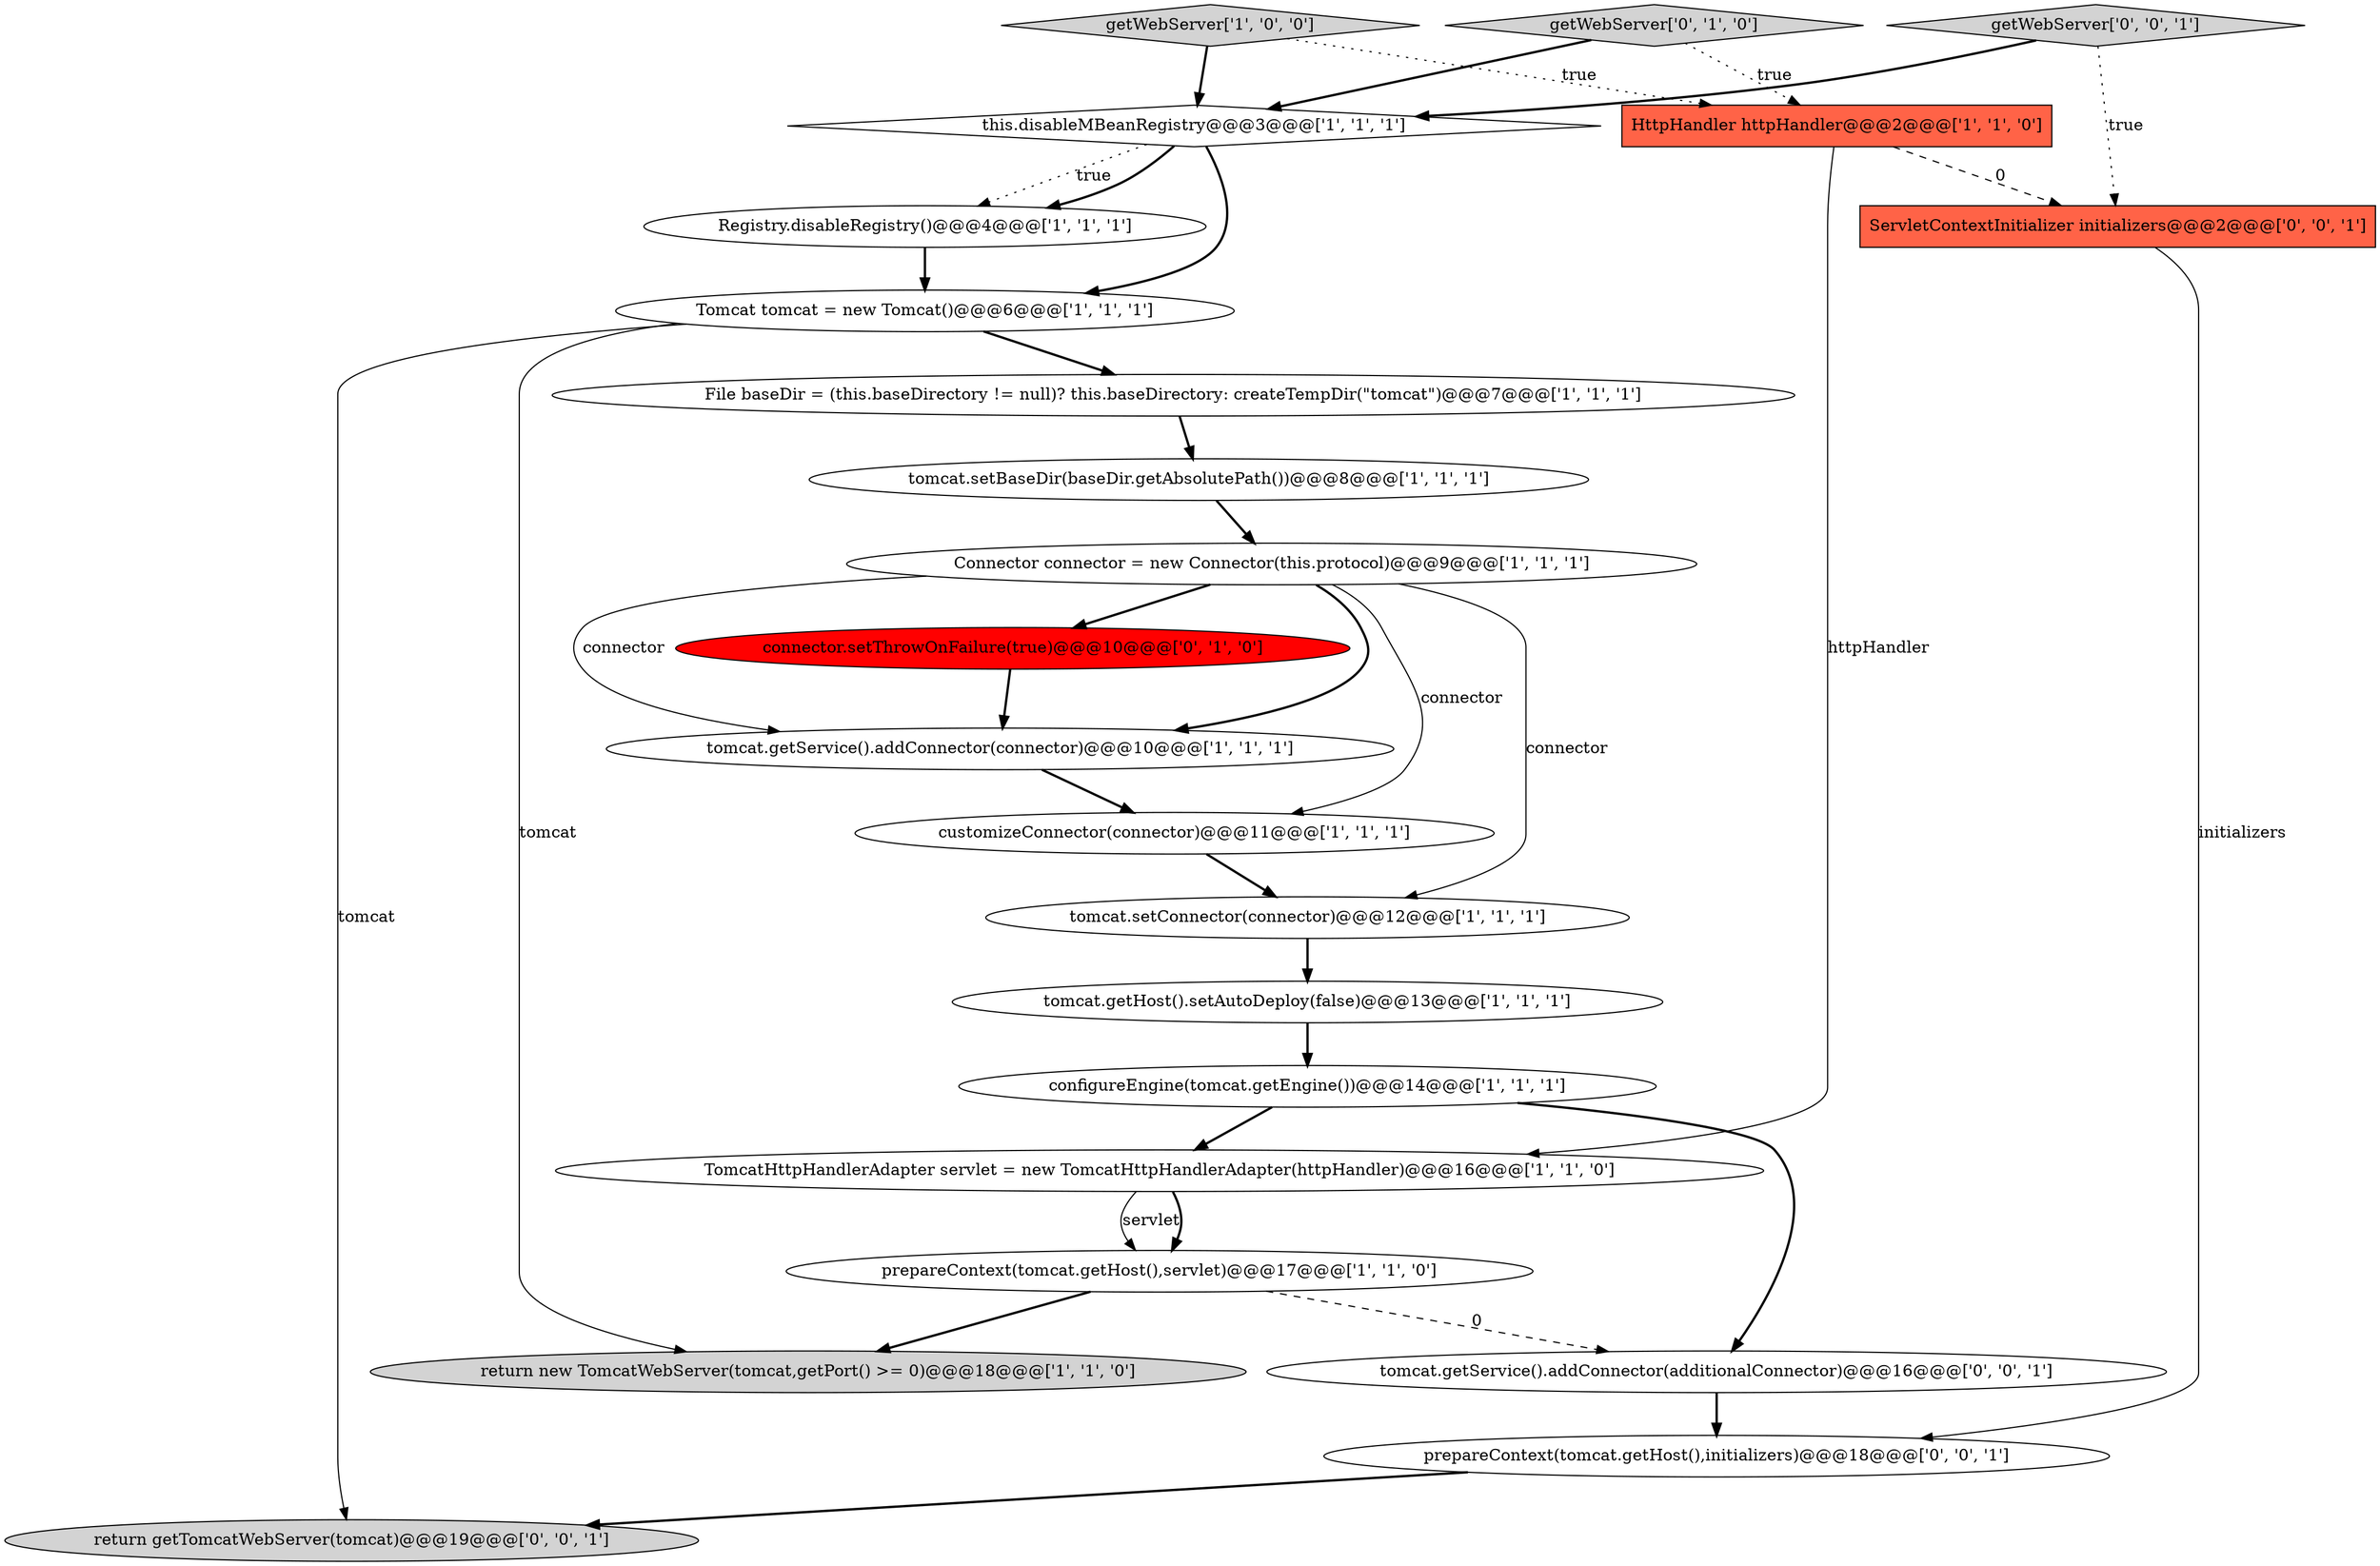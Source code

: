 digraph {
3 [style = filled, label = "Tomcat tomcat = new Tomcat()@@@6@@@['1', '1', '1']", fillcolor = white, shape = ellipse image = "AAA0AAABBB1BBB"];
9 [style = filled, label = "Registry.disableRegistry()@@@4@@@['1', '1', '1']", fillcolor = white, shape = ellipse image = "AAA0AAABBB1BBB"];
22 [style = filled, label = "prepareContext(tomcat.getHost(),initializers)@@@18@@@['0', '0', '1']", fillcolor = white, shape = ellipse image = "AAA0AAABBB3BBB"];
7 [style = filled, label = "this.disableMBeanRegistry@@@3@@@['1', '1', '1']", fillcolor = white, shape = diamond image = "AAA0AAABBB1BBB"];
2 [style = filled, label = "tomcat.setConnector(connector)@@@12@@@['1', '1', '1']", fillcolor = white, shape = ellipse image = "AAA0AAABBB1BBB"];
16 [style = filled, label = "getWebServer['0', '1', '0']", fillcolor = lightgray, shape = diamond image = "AAA0AAABBB2BBB"];
15 [style = filled, label = "prepareContext(tomcat.getHost(),servlet)@@@17@@@['1', '1', '0']", fillcolor = white, shape = ellipse image = "AAA0AAABBB1BBB"];
6 [style = filled, label = "getWebServer['1', '0', '0']", fillcolor = lightgray, shape = diamond image = "AAA0AAABBB1BBB"];
10 [style = filled, label = "return new TomcatWebServer(tomcat,getPort() >= 0)@@@18@@@['1', '1', '0']", fillcolor = lightgray, shape = ellipse image = "AAA0AAABBB1BBB"];
12 [style = filled, label = "tomcat.setBaseDir(baseDir.getAbsolutePath())@@@8@@@['1', '1', '1']", fillcolor = white, shape = ellipse image = "AAA0AAABBB1BBB"];
14 [style = filled, label = "HttpHandler httpHandler@@@2@@@['1', '1', '0']", fillcolor = tomato, shape = box image = "AAA0AAABBB1BBB"];
0 [style = filled, label = "TomcatHttpHandlerAdapter servlet = new TomcatHttpHandlerAdapter(httpHandler)@@@16@@@['1', '1', '0']", fillcolor = white, shape = ellipse image = "AAA0AAABBB1BBB"];
13 [style = filled, label = "File baseDir = (this.baseDirectory != null)? this.baseDirectory: createTempDir(\"tomcat\")@@@7@@@['1', '1', '1']", fillcolor = white, shape = ellipse image = "AAA0AAABBB1BBB"];
17 [style = filled, label = "connector.setThrowOnFailure(true)@@@10@@@['0', '1', '0']", fillcolor = red, shape = ellipse image = "AAA1AAABBB2BBB"];
5 [style = filled, label = "Connector connector = new Connector(this.protocol)@@@9@@@['1', '1', '1']", fillcolor = white, shape = ellipse image = "AAA0AAABBB1BBB"];
21 [style = filled, label = "tomcat.getService().addConnector(additionalConnector)@@@16@@@['0', '0', '1']", fillcolor = white, shape = ellipse image = "AAA0AAABBB3BBB"];
19 [style = filled, label = "ServletContextInitializer initializers@@@2@@@['0', '0', '1']", fillcolor = tomato, shape = box image = "AAA0AAABBB3BBB"];
1 [style = filled, label = "tomcat.getService().addConnector(connector)@@@10@@@['1', '1', '1']", fillcolor = white, shape = ellipse image = "AAA0AAABBB1BBB"];
20 [style = filled, label = "getWebServer['0', '0', '1']", fillcolor = lightgray, shape = diamond image = "AAA0AAABBB3BBB"];
4 [style = filled, label = "tomcat.getHost().setAutoDeploy(false)@@@13@@@['1', '1', '1']", fillcolor = white, shape = ellipse image = "AAA0AAABBB1BBB"];
11 [style = filled, label = "customizeConnector(connector)@@@11@@@['1', '1', '1']", fillcolor = white, shape = ellipse image = "AAA0AAABBB1BBB"];
8 [style = filled, label = "configureEngine(tomcat.getEngine())@@@14@@@['1', '1', '1']", fillcolor = white, shape = ellipse image = "AAA0AAABBB1BBB"];
18 [style = filled, label = "return getTomcatWebServer(tomcat)@@@19@@@['0', '0', '1']", fillcolor = lightgray, shape = ellipse image = "AAA0AAABBB3BBB"];
5->11 [style = solid, label="connector"];
15->10 [style = bold, label=""];
12->5 [style = bold, label=""];
17->1 [style = bold, label=""];
0->15 [style = solid, label="servlet"];
16->7 [style = bold, label=""];
15->21 [style = dashed, label="0"];
7->9 [style = dotted, label="true"];
5->17 [style = bold, label=""];
14->0 [style = solid, label="httpHandler"];
2->4 [style = bold, label=""];
11->2 [style = bold, label=""];
7->3 [style = bold, label=""];
0->15 [style = bold, label=""];
1->11 [style = bold, label=""];
8->0 [style = bold, label=""];
7->9 [style = bold, label=""];
5->1 [style = bold, label=""];
5->2 [style = solid, label="connector"];
6->14 [style = dotted, label="true"];
22->18 [style = bold, label=""];
13->12 [style = bold, label=""];
21->22 [style = bold, label=""];
16->14 [style = dotted, label="true"];
19->22 [style = solid, label="initializers"];
3->13 [style = bold, label=""];
9->3 [style = bold, label=""];
4->8 [style = bold, label=""];
8->21 [style = bold, label=""];
14->19 [style = dashed, label="0"];
20->19 [style = dotted, label="true"];
20->7 [style = bold, label=""];
3->18 [style = solid, label="tomcat"];
6->7 [style = bold, label=""];
5->1 [style = solid, label="connector"];
3->10 [style = solid, label="tomcat"];
}
